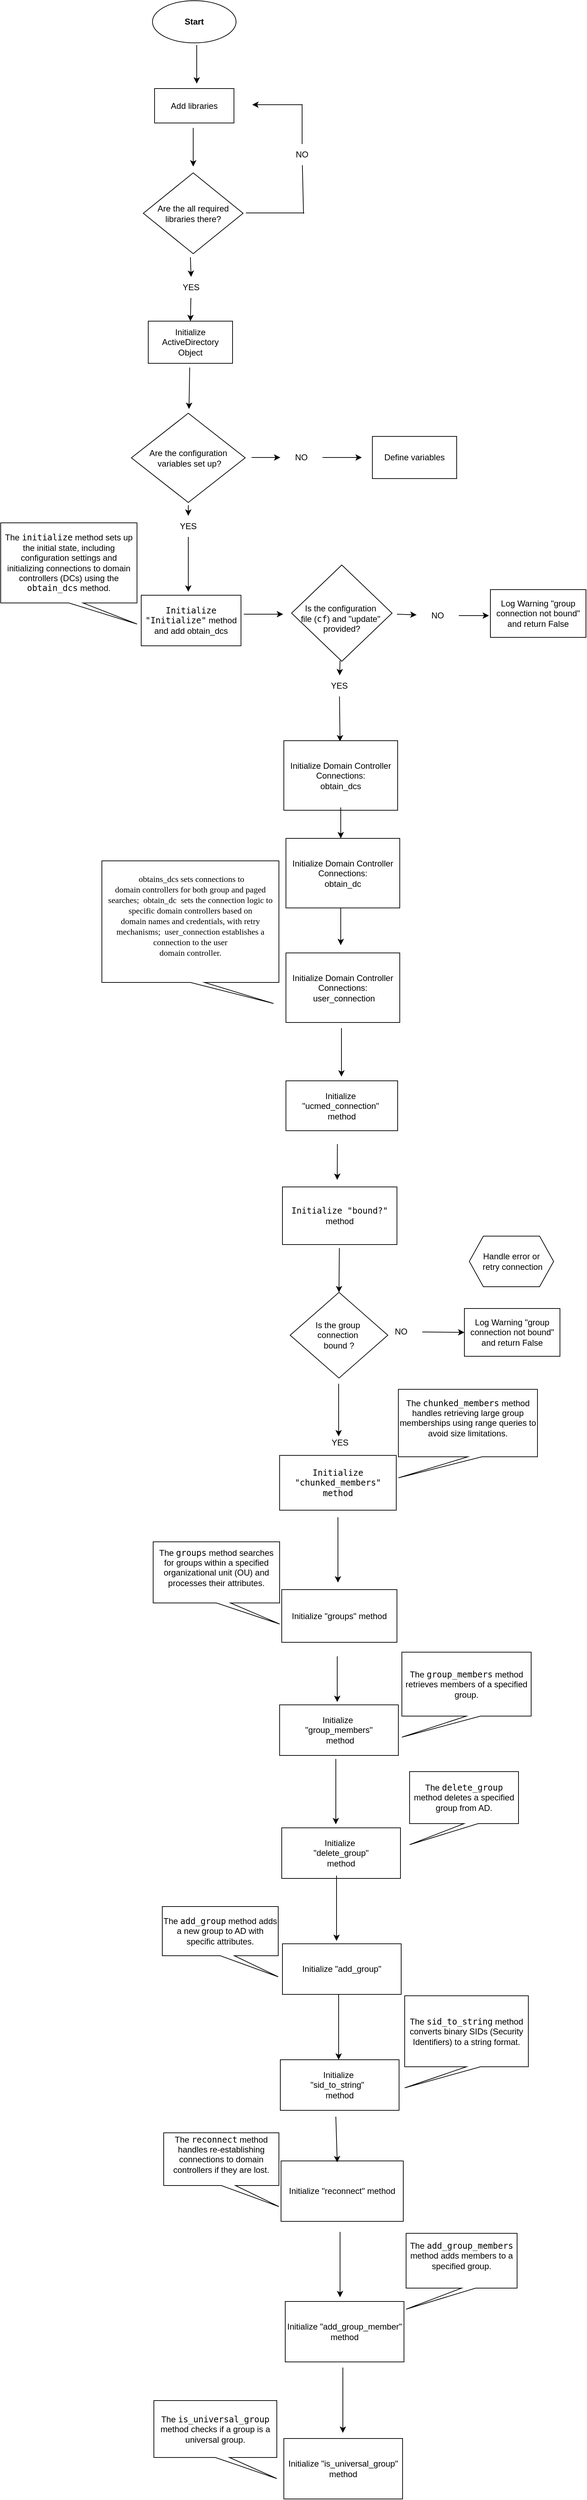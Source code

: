 <mxfile version="24.6.2" type="github">
  <diagram name="Page-1" id="nrMohRXkfmWptk8Ia3cE">
    <mxGraphModel dx="3600" dy="2730" grid="1" gridSize="1" guides="1" tooltips="1" connect="1" arrows="1" fold="1" page="1" pageScale="1" pageWidth="850" pageHeight="1100" math="0" shadow="0">
      <root>
        <mxCell id="0" />
        <mxCell id="1" parent="0" />
        <mxCell id="9EuuWl_7FSERNrRJokhg-1" value="Start" style="ellipse;whiteSpace=wrap;html=1;fontStyle=1" parent="1" vertex="1">
          <mxGeometry x="-1662" y="-2192" width="119" height="60" as="geometry" />
        </mxCell>
        <mxCell id="v-x-NIrhz4WuDyH8p8N3-1" value="Are the all required libraries there?" style="rhombus;whiteSpace=wrap;html=1;" vertex="1" parent="1">
          <mxGeometry x="-1675" y="-1947" width="142" height="115" as="geometry" />
        </mxCell>
        <mxCell id="v-x-NIrhz4WuDyH8p8N3-3" value="" style="endArrow=classic;html=1;rounded=0;" edge="1" parent="1">
          <mxGeometry width="50" height="50" relative="1" as="geometry">
            <mxPoint x="-1599" y="-2129" as="sourcePoint" />
            <mxPoint x="-1599" y="-2074" as="targetPoint" />
          </mxGeometry>
        </mxCell>
        <mxCell id="v-x-NIrhz4WuDyH8p8N3-6" value="Add libraries" style="rounded=0;whiteSpace=wrap;html=1;" vertex="1" parent="1">
          <mxGeometry x="-1659" y="-2067" width="113" height="49" as="geometry" />
        </mxCell>
        <mxCell id="v-x-NIrhz4WuDyH8p8N3-7" value="" style="endArrow=classic;html=1;rounded=0;" edge="1" parent="1">
          <mxGeometry width="50" height="50" relative="1" as="geometry">
            <mxPoint x="-1604" y="-2011" as="sourcePoint" />
            <mxPoint x="-1604" y="-1956" as="targetPoint" />
          </mxGeometry>
        </mxCell>
        <mxCell id="v-x-NIrhz4WuDyH8p8N3-11" value="" style="endArrow=none;html=1;rounded=0;" edge="1" parent="1">
          <mxGeometry width="50" height="50" relative="1" as="geometry">
            <mxPoint x="-1529" y="-1890" as="sourcePoint" />
            <mxPoint x="-1446" y="-1890" as="targetPoint" />
          </mxGeometry>
        </mxCell>
        <mxCell id="v-x-NIrhz4WuDyH8p8N3-12" value="" style="endArrow=none;html=1;rounded=0;" edge="1" parent="1" source="v-x-NIrhz4WuDyH8p8N3-10">
          <mxGeometry width="50" height="50" relative="1" as="geometry">
            <mxPoint x="-1447" y="-1889" as="sourcePoint" />
            <mxPoint x="-1449" y="-2045" as="targetPoint" />
          </mxGeometry>
        </mxCell>
        <mxCell id="v-x-NIrhz4WuDyH8p8N3-13" value="" style="endArrow=classic;html=1;rounded=0;" edge="1" parent="1">
          <mxGeometry width="50" height="50" relative="1" as="geometry">
            <mxPoint x="-1449" y="-2044" as="sourcePoint" />
            <mxPoint x="-1520" y="-2044" as="targetPoint" />
          </mxGeometry>
        </mxCell>
        <mxCell id="v-x-NIrhz4WuDyH8p8N3-14" value="Initialize ActiveDirectory Object" style="rounded=0;whiteSpace=wrap;html=1;" vertex="1" parent="1">
          <mxGeometry x="-1668" y="-1736" width="120" height="60" as="geometry" />
        </mxCell>
        <mxCell id="v-x-NIrhz4WuDyH8p8N3-15" value="" style="endArrow=classic;html=1;rounded=0;entryX=0.5;entryY=0;entryDx=0;entryDy=0;" edge="1" parent="1" source="v-x-NIrhz4WuDyH8p8N3-18" target="v-x-NIrhz4WuDyH8p8N3-14">
          <mxGeometry width="50" height="50" relative="1" as="geometry">
            <mxPoint x="-1608" y="-1827" as="sourcePoint" />
            <mxPoint x="-1608" y="-1772" as="targetPoint" />
          </mxGeometry>
        </mxCell>
        <mxCell id="v-x-NIrhz4WuDyH8p8N3-17" value="" style="endArrow=none;html=1;rounded=0;" edge="1" parent="1" target="v-x-NIrhz4WuDyH8p8N3-10">
          <mxGeometry width="50" height="50" relative="1" as="geometry">
            <mxPoint x="-1447" y="-1889" as="sourcePoint" />
            <mxPoint x="-1449" y="-2045" as="targetPoint" />
          </mxGeometry>
        </mxCell>
        <mxCell id="v-x-NIrhz4WuDyH8p8N3-10" value="NO" style="text;html=1;align=center;verticalAlign=middle;whiteSpace=wrap;rounded=0;" vertex="1" parent="1">
          <mxGeometry x="-1479" y="-1988" width="60" height="30" as="geometry" />
        </mxCell>
        <mxCell id="v-x-NIrhz4WuDyH8p8N3-20" value="" style="endArrow=classic;html=1;rounded=0;entryX=0.5;entryY=0;entryDx=0;entryDy=0;" edge="1" parent="1" target="v-x-NIrhz4WuDyH8p8N3-18">
          <mxGeometry width="50" height="50" relative="1" as="geometry">
            <mxPoint x="-1608" y="-1827" as="sourcePoint" />
            <mxPoint x="-1608" y="-1736" as="targetPoint" />
          </mxGeometry>
        </mxCell>
        <mxCell id="v-x-NIrhz4WuDyH8p8N3-18" value="YES" style="text;html=1;align=center;verticalAlign=middle;whiteSpace=wrap;rounded=0;" vertex="1" parent="1">
          <mxGeometry x="-1637" y="-1799" width="60" height="30" as="geometry" />
        </mxCell>
        <mxCell id="v-x-NIrhz4WuDyH8p8N3-21" value="&lt;div&gt;Are the configuration&lt;/div&gt;&lt;div&gt;&amp;nbsp;variables set up? &lt;/div&gt;" style="rhombus;whiteSpace=wrap;html=1;" vertex="1" parent="1">
          <mxGeometry x="-1692" y="-1605" width="162" height="127" as="geometry" />
        </mxCell>
        <mxCell id="v-x-NIrhz4WuDyH8p8N3-22" value="" style="endArrow=classic;html=1;rounded=0;" edge="1" parent="1">
          <mxGeometry width="50" height="50" relative="1" as="geometry">
            <mxPoint x="-1609" y="-1670" as="sourcePoint" />
            <mxPoint x="-1610" y="-1611" as="targetPoint" />
          </mxGeometry>
        </mxCell>
        <mxCell id="v-x-NIrhz4WuDyH8p8N3-23" value="" style="endArrow=classic;html=1;rounded=0;" edge="1" parent="1" source="v-x-NIrhz4WuDyH8p8N3-25">
          <mxGeometry width="50" height="50" relative="1" as="geometry">
            <mxPoint x="-1521" y="-1542" as="sourcePoint" />
            <mxPoint x="-1364" y="-1542" as="targetPoint" />
          </mxGeometry>
        </mxCell>
        <mxCell id="v-x-NIrhz4WuDyH8p8N3-24" value="" style="endArrow=classic;html=1;rounded=0;" edge="1" parent="1" source="v-x-NIrhz4WuDyH8p8N3-29">
          <mxGeometry width="50" height="50" relative="1" as="geometry">
            <mxPoint x="-1611" y="-1474" as="sourcePoint" />
            <mxPoint x="-1611" y="-1351" as="targetPoint" />
          </mxGeometry>
        </mxCell>
        <mxCell id="v-x-NIrhz4WuDyH8p8N3-28" value="" style="endArrow=classic;html=1;rounded=0;" edge="1" parent="1" target="v-x-NIrhz4WuDyH8p8N3-25">
          <mxGeometry width="50" height="50" relative="1" as="geometry">
            <mxPoint x="-1521" y="-1542" as="sourcePoint" />
            <mxPoint x="-1364" y="-1542" as="targetPoint" />
          </mxGeometry>
        </mxCell>
        <mxCell id="v-x-NIrhz4WuDyH8p8N3-25" value="NO" style="text;html=1;align=center;verticalAlign=middle;whiteSpace=wrap;rounded=0;" vertex="1" parent="1">
          <mxGeometry x="-1480" y="-1557" width="60" height="30" as="geometry" />
        </mxCell>
        <mxCell id="v-x-NIrhz4WuDyH8p8N3-31" value="" style="endArrow=classic;html=1;rounded=0;" edge="1" parent="1" target="v-x-NIrhz4WuDyH8p8N3-29">
          <mxGeometry width="50" height="50" relative="1" as="geometry">
            <mxPoint x="-1611" y="-1474" as="sourcePoint" />
            <mxPoint x="-1611" y="-1351" as="targetPoint" />
          </mxGeometry>
        </mxCell>
        <mxCell id="v-x-NIrhz4WuDyH8p8N3-29" value="YES" style="text;html=1;align=center;verticalAlign=middle;whiteSpace=wrap;rounded=0;" vertex="1" parent="1">
          <mxGeometry x="-1641" y="-1459" width="60" height="30" as="geometry" />
        </mxCell>
        <mxCell id="v-x-NIrhz4WuDyH8p8N3-32" value="Define variables" style="rounded=0;whiteSpace=wrap;html=1;" vertex="1" parent="1">
          <mxGeometry x="-1349" y="-1572" width="120" height="60" as="geometry" />
        </mxCell>
        <mxCell id="v-x-NIrhz4WuDyH8p8N3-35" value="" style="endArrow=classic;html=1;rounded=0;" edge="1" parent="1">
          <mxGeometry width="50" height="50" relative="1" as="geometry">
            <mxPoint x="-1532" y="-1319" as="sourcePoint" />
            <mxPoint x="-1476" y="-1319" as="targetPoint" />
          </mxGeometry>
        </mxCell>
        <mxCell id="v-x-NIrhz4WuDyH8p8N3-36" value="" style="endArrow=classic;html=1;rounded=0;" edge="1" parent="1" source="v-x-NIrhz4WuDyH8p8N3-38">
          <mxGeometry width="50" height="50" relative="1" as="geometry">
            <mxPoint x="-1312" y="-1319" as="sourcePoint" />
            <mxPoint x="-1183" y="-1317" as="targetPoint" />
          </mxGeometry>
        </mxCell>
        <mxCell id="v-x-NIrhz4WuDyH8p8N3-37" value="" style="endArrow=classic;html=1;rounded=0;" edge="1" parent="1" source="v-x-NIrhz4WuDyH8p8N3-41">
          <mxGeometry width="50" height="50" relative="1" as="geometry">
            <mxPoint x="-1395" y="-1253" as="sourcePoint" />
            <mxPoint x="-1395" y="-1138" as="targetPoint" />
          </mxGeometry>
        </mxCell>
        <mxCell id="v-x-NIrhz4WuDyH8p8N3-39" value="" style="endArrow=classic;html=1;rounded=0;" edge="1" parent="1" target="v-x-NIrhz4WuDyH8p8N3-38">
          <mxGeometry width="50" height="50" relative="1" as="geometry">
            <mxPoint x="-1314" y="-1319" as="sourcePoint" />
            <mxPoint x="-1183" y="-1319" as="targetPoint" />
          </mxGeometry>
        </mxCell>
        <mxCell id="v-x-NIrhz4WuDyH8p8N3-38" value="NO" style="text;html=1;align=center;verticalAlign=middle;whiteSpace=wrap;rounded=0;" vertex="1" parent="1">
          <mxGeometry x="-1286" y="-1332" width="60" height="30" as="geometry" />
        </mxCell>
        <mxCell id="v-x-NIrhz4WuDyH8p8N3-42" value="" style="endArrow=classic;html=1;rounded=0;" edge="1" parent="1" target="v-x-NIrhz4WuDyH8p8N3-41">
          <mxGeometry width="50" height="50" relative="1" as="geometry">
            <mxPoint x="-1395" y="-1253" as="sourcePoint" />
            <mxPoint x="-1395" y="-1138" as="targetPoint" />
          </mxGeometry>
        </mxCell>
        <mxCell id="v-x-NIrhz4WuDyH8p8N3-41" value="YES" style="text;html=1;align=center;verticalAlign=middle;whiteSpace=wrap;rounded=0;" vertex="1" parent="1">
          <mxGeometry x="-1426" y="-1232" width="60" height="30" as="geometry" />
        </mxCell>
        <mxCell id="v-x-NIrhz4WuDyH8p8N3-43" value="Log Warning &quot;group connection               not bound&quot; and return False " style="rounded=0;whiteSpace=wrap;html=1;" vertex="1" parent="1">
          <mxGeometry x="-1181" y="-1354" width="136" height="68" as="geometry" />
        </mxCell>
        <mxCell id="v-x-NIrhz4WuDyH8p8N3-44" value="&lt;div&gt;Initialize Domain Controller Connections:&lt;/div&gt;&lt;div&gt;obtain_dcs&lt;br&gt;&lt;/div&gt;" style="rounded=0;whiteSpace=wrap;html=1;" vertex="1" parent="1">
          <mxGeometry x="-1475" y="-1139" width="162" height="99" as="geometry" />
        </mxCell>
        <mxCell id="v-x-NIrhz4WuDyH8p8N3-45" value="&lt;div&gt;Handle error or&lt;/div&gt;&lt;div&gt;&amp;nbsp;retry connection&lt;/div&gt;" style="shape=hexagon;perimeter=hexagonPerimeter2;whiteSpace=wrap;html=1;fixedSize=1;" vertex="1" parent="1">
          <mxGeometry x="-1211" y="-434" width="120" height="72" as="geometry" />
        </mxCell>
        <mxCell id="v-x-NIrhz4WuDyH8p8N3-46" value="&lt;code&gt;Initialize &quot;Initialize&quot;&lt;/code&gt; method and add obtain_dcs" style="rounded=0;whiteSpace=wrap;html=1;" vertex="1" parent="1">
          <mxGeometry x="-1678" y="-1346" width="142" height="72" as="geometry" />
        </mxCell>
        <mxCell id="v-x-NIrhz4WuDyH8p8N3-47" value="&lt;div&gt;Is the group&amp;nbsp;&lt;/div&gt;&lt;div&gt;connection&amp;nbsp;&lt;/div&gt;&lt;div&gt;bound ?&lt;/div&gt;" style="rhombus;whiteSpace=wrap;html=1;" vertex="1" parent="1">
          <mxGeometry x="-1466" y="-354" width="139" height="122" as="geometry" />
        </mxCell>
        <mxCell id="v-x-NIrhz4WuDyH8p8N3-48" value="&lt;br&gt;&lt;div&gt;Is the configuration&amp;nbsp;&lt;/div&gt;&lt;div&gt;file (&lt;code&gt;cf&lt;/code&gt;) and &quot;update&quot;&amp;nbsp; provided?&lt;/div&gt;" style="rhombus;whiteSpace=wrap;html=1;" vertex="1" parent="1">
          <mxGeometry x="-1464" y="-1389" width="143" height="137" as="geometry" />
        </mxCell>
        <mxCell id="v-x-NIrhz4WuDyH8p8N3-52" value="Log Warning &quot;group connection               not bound&quot; and return False " style="rounded=0;whiteSpace=wrap;html=1;" vertex="1" parent="1">
          <mxGeometry x="-1218" y="-331" width="136" height="68" as="geometry" />
        </mxCell>
        <mxCell id="v-x-NIrhz4WuDyH8p8N3-53" value="" style="endArrow=classic;html=1;rounded=0;entryX=0.5;entryY=0;entryDx=0;entryDy=0;" edge="1" parent="1" target="v-x-NIrhz4WuDyH8p8N3-47">
          <mxGeometry width="50" height="50" relative="1" as="geometry">
            <mxPoint x="-1396" y="-417" as="sourcePoint" />
            <mxPoint x="-1391" y="-977" as="targetPoint" />
          </mxGeometry>
        </mxCell>
        <mxCell id="v-x-NIrhz4WuDyH8p8N3-55" value="" style="endArrow=classic;html=1;rounded=0;" edge="1" parent="1">
          <mxGeometry width="50" height="50" relative="1" as="geometry">
            <mxPoint x="-1397" y="-224" as="sourcePoint" />
            <mxPoint x="-1397" y="-149" as="targetPoint" />
          </mxGeometry>
        </mxCell>
        <mxCell id="v-x-NIrhz4WuDyH8p8N3-56" value="" style="endArrow=classic;html=1;rounded=0;entryX=0;entryY=0.5;entryDx=0;entryDy=0;" edge="1" parent="1" source="v-x-NIrhz4WuDyH8p8N3-57" target="v-x-NIrhz4WuDyH8p8N3-52">
          <mxGeometry width="50" height="50" relative="1" as="geometry">
            <mxPoint x="-1317" y="-895" as="sourcePoint" />
            <mxPoint x="-1245" y="-895" as="targetPoint" />
          </mxGeometry>
        </mxCell>
        <mxCell id="v-x-NIrhz4WuDyH8p8N3-58" value="" style="endArrow=classic;html=1;rounded=0;" edge="1" parent="1">
          <mxGeometry width="50" height="50" relative="1" as="geometry">
            <mxPoint x="-1394" y="-902" as="sourcePoint" />
            <mxPoint x="-1394" y="-848" as="targetPoint" />
          </mxGeometry>
        </mxCell>
        <mxCell id="v-x-NIrhz4WuDyH8p8N3-57" value="NO" style="text;html=1;align=center;verticalAlign=middle;whiteSpace=wrap;rounded=0;" vertex="1" parent="1">
          <mxGeometry x="-1338" y="-313" width="60" height="30" as="geometry" />
        </mxCell>
        <mxCell id="v-x-NIrhz4WuDyH8p8N3-60" value="" style="endArrow=classic;html=1;rounded=0;" edge="1" parent="1">
          <mxGeometry width="50" height="50" relative="1" as="geometry">
            <mxPoint x="-1398.77" y="-565" as="sourcePoint" />
            <mxPoint x="-1398.998" y="-514" as="targetPoint" />
          </mxGeometry>
        </mxCell>
        <mxCell id="v-x-NIrhz4WuDyH8p8N3-59" value="YES" style="text;html=1;align=center;verticalAlign=middle;whiteSpace=wrap;rounded=0;" vertex="1" parent="1">
          <mxGeometry x="-1425" y="-155" width="60" height="30" as="geometry" />
        </mxCell>
        <mxCell id="v-x-NIrhz4WuDyH8p8N3-61" value="&lt;code&gt;Initialize &quot;bound?&quot;&lt;/code&gt; method " style="rounded=0;whiteSpace=wrap;html=1;" vertex="1" parent="1">
          <mxGeometry x="-1477" y="-504" width="163" height="82" as="geometry" />
        </mxCell>
        <mxCell id="v-x-NIrhz4WuDyH8p8N3-64" value="&lt;p style=&quot;margin-bottom: 0in; line-height: normal;&quot; class=&quot;MsoListParagraphCxSpFirst&quot;&gt;&lt;font face=&quot;Times New Roman&quot; style=&quot;font-size: 12px;&quot;&gt;&lt;span style=&quot;mso-spacerun:yes&quot;&gt;&amp;nbsp;&lt;/span&gt;obtains_dcs sets connections to&lt;br&gt;&lt;/font&gt;&lt;font face=&quot;Ow1QU9wGXKOwq4E5nagK&quot; style=&quot;font-size: 12px;&quot;&gt;domain controllers for both group and paged searches;&amp;nbsp; obtain_dc&amp;nbsp; sets the connection logic to specific domain controllers based on&lt;/font&gt;&lt;br&gt;&lt;font face=&quot;Ow1QU9wGXKOwq4E5nagK&quot; style=&quot;font-size: 12px;&quot;&gt;domain names and credentials, with retry mechanisms;&amp;nbsp; &lt;span style=&quot;line-height: 115%;&quot;&gt;user_connection&lt;/span&gt; establishes a connection to the user&lt;br&gt;domain controller.&lt;/font&gt;&lt;/p&gt;&lt;br&gt;&lt;div&gt;&lt;br&gt;&lt;/div&gt;" style="shape=callout;whiteSpace=wrap;html=1;perimeter=calloutPerimeter;position2=0.97;" vertex="1" parent="1">
          <mxGeometry x="-1734" y="-968" width="252" height="203" as="geometry" />
        </mxCell>
        <mxCell id="v-x-NIrhz4WuDyH8p8N3-65" value="&lt;div&gt;Initialize Domain Controller Connections:&lt;/div&gt;&lt;div&gt;obtain_dc&lt;br&gt;&lt;/div&gt;" style="rounded=0;whiteSpace=wrap;html=1;" vertex="1" parent="1">
          <mxGeometry x="-1472" y="-1000" width="162" height="99" as="geometry" />
        </mxCell>
        <mxCell id="v-x-NIrhz4WuDyH8p8N3-66" value="&lt;div&gt;Initialize Domain Controller Connections:&lt;/div&gt;&lt;div&gt;&amp;nbsp;user_connection&lt;/div&gt;" style="rounded=0;whiteSpace=wrap;html=1;" vertex="1" parent="1">
          <mxGeometry x="-1472" y="-837" width="162" height="99" as="geometry" />
        </mxCell>
        <mxCell id="v-x-NIrhz4WuDyH8p8N3-69" value="" style="endArrow=classic;html=1;rounded=0;" edge="1" parent="1">
          <mxGeometry width="50" height="50" relative="1" as="geometry">
            <mxPoint x="-1393" y="-730" as="sourcePoint" />
            <mxPoint x="-1393" y="-661" as="targetPoint" />
          </mxGeometry>
        </mxCell>
        <mxCell id="v-x-NIrhz4WuDyH8p8N3-70" value="" style="endArrow=classic;html=1;rounded=0;" edge="1" parent="1">
          <mxGeometry width="50" height="50" relative="1" as="geometry">
            <mxPoint x="-1394" y="-1044" as="sourcePoint" />
            <mxPoint x="-1394" y="-1000" as="targetPoint" />
          </mxGeometry>
        </mxCell>
        <mxCell id="v-x-NIrhz4WuDyH8p8N3-71" value="The &lt;code&gt;initialize&lt;/code&gt; method sets up the initial state, including configuration settings and initializing connections to domain controllers (DCs) using the &lt;code&gt;obtain_dcs&lt;/code&gt; method." style="shape=callout;whiteSpace=wrap;html=1;perimeter=calloutPerimeter;position2=1;" vertex="1" parent="1">
          <mxGeometry x="-1878" y="-1449" width="194" height="144" as="geometry" />
        </mxCell>
        <mxCell id="v-x-NIrhz4WuDyH8p8N3-74" value="&lt;div&gt;Initialize&amp;nbsp;&lt;/div&gt;&lt;div&gt;&quot;ucmed_connection&quot;&amp;nbsp;&lt;/div&gt;&lt;div&gt;method &lt;/div&gt;" style="rounded=0;whiteSpace=wrap;html=1;" vertex="1" parent="1">
          <mxGeometry x="-1472" y="-655" width="159" height="71" as="geometry" />
        </mxCell>
        <mxCell id="v-x-NIrhz4WuDyH8p8N3-76" value="&lt;code&gt;Initialize &quot;chunked_members&quot; method&lt;br&gt;&lt;/code&gt;" style="rounded=0;whiteSpace=wrap;html=1;" vertex="1" parent="1">
          <mxGeometry x="-1481" y="-122" width="166" height="78" as="geometry" />
        </mxCell>
        <mxCell id="v-x-NIrhz4WuDyH8p8N3-77" value="Initialize &quot;groups&quot; method" style="rounded=0;whiteSpace=wrap;html=1;" vertex="1" parent="1">
          <mxGeometry x="-1478" y="69" width="164" height="75" as="geometry" />
        </mxCell>
        <mxCell id="v-x-NIrhz4WuDyH8p8N3-78" value="&lt;div&gt;Initialize&amp;nbsp;&lt;/div&gt;&lt;div&gt;&quot;group_members&quot;&lt;/div&gt;&lt;div&gt;&amp;nbsp;method&lt;/div&gt;" style="rounded=0;whiteSpace=wrap;html=1;" vertex="1" parent="1">
          <mxGeometry x="-1481" y="233" width="169" height="72" as="geometry" />
        </mxCell>
        <mxCell id="v-x-NIrhz4WuDyH8p8N3-79" value="&lt;div&gt;Initialize&amp;nbsp;&lt;/div&gt;&lt;div&gt;&quot;delete_group&quot;&lt;/div&gt;&lt;div&gt;method&lt;br&gt;&lt;/div&gt;" style="rounded=0;whiteSpace=wrap;html=1;" vertex="1" parent="1">
          <mxGeometry x="-1478" y="408" width="169" height="72" as="geometry" />
        </mxCell>
        <mxCell id="v-x-NIrhz4WuDyH8p8N3-80" value="Initialize &quot;add_group&quot;" style="rounded=0;whiteSpace=wrap;html=1;" vertex="1" parent="1">
          <mxGeometry x="-1477" y="573" width="169" height="72" as="geometry" />
        </mxCell>
        <mxCell id="v-x-NIrhz4WuDyH8p8N3-81" value="" style="endArrow=classic;html=1;rounded=0;" edge="1" parent="1">
          <mxGeometry width="50" height="50" relative="1" as="geometry">
            <mxPoint x="-1401" y="310" as="sourcePoint" />
            <mxPoint x="-1401" y="403" as="targetPoint" />
          </mxGeometry>
        </mxCell>
        <mxCell id="v-x-NIrhz4WuDyH8p8N3-82" value="" style="endArrow=classic;html=1;rounded=0;" edge="1" parent="1">
          <mxGeometry width="50" height="50" relative="1" as="geometry">
            <mxPoint x="-1400" y="476" as="sourcePoint" />
            <mxPoint x="-1400" y="569" as="targetPoint" />
          </mxGeometry>
        </mxCell>
        <mxCell id="v-x-NIrhz4WuDyH8p8N3-83" value="" style="endArrow=classic;html=1;rounded=0;" edge="1" parent="1">
          <mxGeometry width="50" height="50" relative="1" as="geometry">
            <mxPoint x="-1399" y="164" as="sourcePoint" />
            <mxPoint x="-1399" y="229" as="targetPoint" />
          </mxGeometry>
        </mxCell>
        <mxCell id="v-x-NIrhz4WuDyH8p8N3-84" value="" style="endArrow=classic;html=1;rounded=0;" edge="1" parent="1">
          <mxGeometry width="50" height="50" relative="1" as="geometry">
            <mxPoint x="-1398" y="-34" as="sourcePoint" />
            <mxPoint x="-1398" y="59" as="targetPoint" />
          </mxGeometry>
        </mxCell>
        <mxCell id="v-x-NIrhz4WuDyH8p8N3-85" value="&lt;div&gt;Initialize&amp;nbsp;&lt;/div&gt;&lt;div&gt;&quot;sid_to_string&quot;&amp;nbsp;&amp;nbsp;&lt;/div&gt;&lt;div&gt;method &lt;/div&gt;" style="rounded=0;whiteSpace=wrap;html=1;" vertex="1" parent="1">
          <mxGeometry x="-1480" y="738" width="169" height="72" as="geometry" />
        </mxCell>
        <mxCell id="v-x-NIrhz4WuDyH8p8N3-86" value="" style="endArrow=classic;html=1;rounded=0;" edge="1" parent="1">
          <mxGeometry width="50" height="50" relative="1" as="geometry">
            <mxPoint x="-1397" y="645" as="sourcePoint" />
            <mxPoint x="-1397" y="738" as="targetPoint" />
          </mxGeometry>
        </mxCell>
        <mxCell id="v-x-NIrhz4WuDyH8p8N3-87" value="The &lt;code&gt;sid_to_string&lt;/code&gt; method converts binary SIDs (Security Identifiers) to a string format." style="shape=callout;whiteSpace=wrap;html=1;perimeter=calloutPerimeter;position2=0;" vertex="1" parent="1">
          <mxGeometry x="-1303" y="647" width="176" height="131" as="geometry" />
        </mxCell>
        <mxCell id="v-x-NIrhz4WuDyH8p8N3-88" value="The &lt;code&gt;add_group&lt;/code&gt; method adds a new group to AD with specific attributes." style="shape=callout;whiteSpace=wrap;html=1;perimeter=calloutPerimeter;position2=1;" vertex="1" parent="1">
          <mxGeometry x="-1648" y="520" width="165" height="100" as="geometry" />
        </mxCell>
        <mxCell id="v-x-NIrhz4WuDyH8p8N3-89" value="The &lt;code&gt;delete_group&lt;/code&gt; method deletes a specified group from AD." style="shape=callout;whiteSpace=wrap;html=1;perimeter=calloutPerimeter;position2=0;" vertex="1" parent="1">
          <mxGeometry x="-1296" y="328" width="155" height="104" as="geometry" />
        </mxCell>
        <mxCell id="v-x-NIrhz4WuDyH8p8N3-91" value="The &lt;code&gt;group_members&lt;/code&gt; method retrieves members of a specified group." style="shape=callout;whiteSpace=wrap;html=1;perimeter=calloutPerimeter;position2=0;" vertex="1" parent="1">
          <mxGeometry x="-1307" y="158" width="184" height="121" as="geometry" />
        </mxCell>
        <mxCell id="v-x-NIrhz4WuDyH8p8N3-92" value="&#xa;The &lt;code&gt;chunked_members&lt;/code&gt; method handles retrieving large group memberships using range queries to avoid size limitations.&#xa;&#xa;" style="shape=callout;whiteSpace=wrap;html=1;perimeter=calloutPerimeter;position2=0;" vertex="1" parent="1">
          <mxGeometry x="-1312" y="-216" width="198" height="126" as="geometry" />
        </mxCell>
        <mxCell id="v-x-NIrhz4WuDyH8p8N3-93" value="&#xa;The &lt;code&gt;groups&lt;/code&gt; method searches for groups within a specified organizational unit (OU) and processes their attributes.&#xa;&#xa;" style="shape=callout;whiteSpace=wrap;html=1;perimeter=calloutPerimeter;position2=1;" vertex="1" parent="1">
          <mxGeometry x="-1661" y="1" width="180" height="117" as="geometry" />
        </mxCell>
        <mxCell id="v-x-NIrhz4WuDyH8p8N3-94" value="Initialize &quot;reconnect&quot; method" style="rounded=0;whiteSpace=wrap;html=1;" vertex="1" parent="1">
          <mxGeometry x="-1479" y="882" width="174" height="86" as="geometry" />
        </mxCell>
        <mxCell id="v-x-NIrhz4WuDyH8p8N3-95" value="&#xa;The &lt;code&gt;reconnect&lt;/code&gt; method handles re-establishing connections to domain controllers if they are lost.&#xa;&#xa;" style="shape=callout;whiteSpace=wrap;html=1;perimeter=calloutPerimeter;position2=1;" vertex="1" parent="1">
          <mxGeometry x="-1646" y="842" width="164" height="105" as="geometry" />
        </mxCell>
        <mxCell id="v-x-NIrhz4WuDyH8p8N3-96" value="" style="endArrow=classic;html=1;rounded=0;" edge="1" parent="1">
          <mxGeometry width="50" height="50" relative="1" as="geometry">
            <mxPoint x="-1401" y="819" as="sourcePoint" />
            <mxPoint x="-1399" y="884" as="targetPoint" />
          </mxGeometry>
        </mxCell>
        <mxCell id="v-x-NIrhz4WuDyH8p8N3-97" value="Initialize &quot;add_group_member&quot; method" style="rounded=0;whiteSpace=wrap;html=1;" vertex="1" parent="1">
          <mxGeometry x="-1473" y="1082" width="169" height="86" as="geometry" />
        </mxCell>
        <mxCell id="v-x-NIrhz4WuDyH8p8N3-98" value="&#xa;The &lt;code&gt;add_group_members&lt;/code&gt; method adds members to a specified group.&#xa;&#xa;" style="shape=callout;whiteSpace=wrap;html=1;perimeter=calloutPerimeter;position2=0;" vertex="1" parent="1">
          <mxGeometry x="-1301" y="985" width="158" height="108" as="geometry" />
        </mxCell>
        <mxCell id="v-x-NIrhz4WuDyH8p8N3-100" value="" style="endArrow=classic;html=1;rounded=0;" edge="1" parent="1">
          <mxGeometry width="50" height="50" relative="1" as="geometry">
            <mxPoint x="-1395" y="983" as="sourcePoint" />
            <mxPoint x="-1395" y="1076" as="targetPoint" />
          </mxGeometry>
        </mxCell>
        <mxCell id="v-x-NIrhz4WuDyH8p8N3-101" value="Initialize &quot;is_universal_group&quot; method" style="rounded=0;whiteSpace=wrap;html=1;" vertex="1" parent="1">
          <mxGeometry x="-1475" y="1277" width="169" height="86" as="geometry" />
        </mxCell>
        <mxCell id="v-x-NIrhz4WuDyH8p8N3-102" value="" style="endArrow=classic;html=1;rounded=0;" edge="1" parent="1">
          <mxGeometry width="50" height="50" relative="1" as="geometry">
            <mxPoint x="-1391" y="1176" as="sourcePoint" />
            <mxPoint x="-1391" y="1269" as="targetPoint" />
          </mxGeometry>
        </mxCell>
        <mxCell id="v-x-NIrhz4WuDyH8p8N3-105" value="The &lt;code&gt;is_universal_group&lt;/code&gt; method checks if a group is a universal group." style="shape=callout;whiteSpace=wrap;html=1;perimeter=calloutPerimeter;position2=1;" vertex="1" parent="1">
          <mxGeometry x="-1660" y="1223" width="175" height="111" as="geometry" />
        </mxCell>
      </root>
    </mxGraphModel>
  </diagram>
</mxfile>
